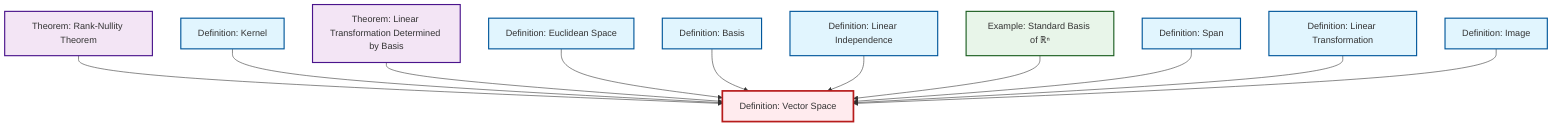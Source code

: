 graph TD
    classDef definition fill:#e1f5fe,stroke:#01579b,stroke-width:2px
    classDef theorem fill:#f3e5f5,stroke:#4a148c,stroke-width:2px
    classDef axiom fill:#fff3e0,stroke:#e65100,stroke-width:2px
    classDef example fill:#e8f5e9,stroke:#1b5e20,stroke-width:2px
    classDef current fill:#ffebee,stroke:#b71c1c,stroke-width:3px
    thm-rank-nullity["Theorem: Rank-Nullity Theorem"]:::theorem
    def-basis["Definition: Basis"]:::definition
    def-linear-independence["Definition: Linear Independence"]:::definition
    def-linear-transformation["Definition: Linear Transformation"]:::definition
    thm-linear-transformation-basis["Theorem: Linear Transformation Determined by Basis"]:::theorem
    ex-standard-basis-rn["Example: Standard Basis of ℝⁿ"]:::example
    def-vector-space["Definition: Vector Space"]:::definition
    def-euclidean-space["Definition: Euclidean Space"]:::definition
    def-span["Definition: Span"]:::definition
    def-kernel["Definition: Kernel"]:::definition
    def-image["Definition: Image"]:::definition
    thm-rank-nullity --> def-vector-space
    def-kernel --> def-vector-space
    thm-linear-transformation-basis --> def-vector-space
    def-euclidean-space --> def-vector-space
    def-basis --> def-vector-space
    def-linear-independence --> def-vector-space
    ex-standard-basis-rn --> def-vector-space
    def-span --> def-vector-space
    def-linear-transformation --> def-vector-space
    def-image --> def-vector-space
    class def-vector-space current